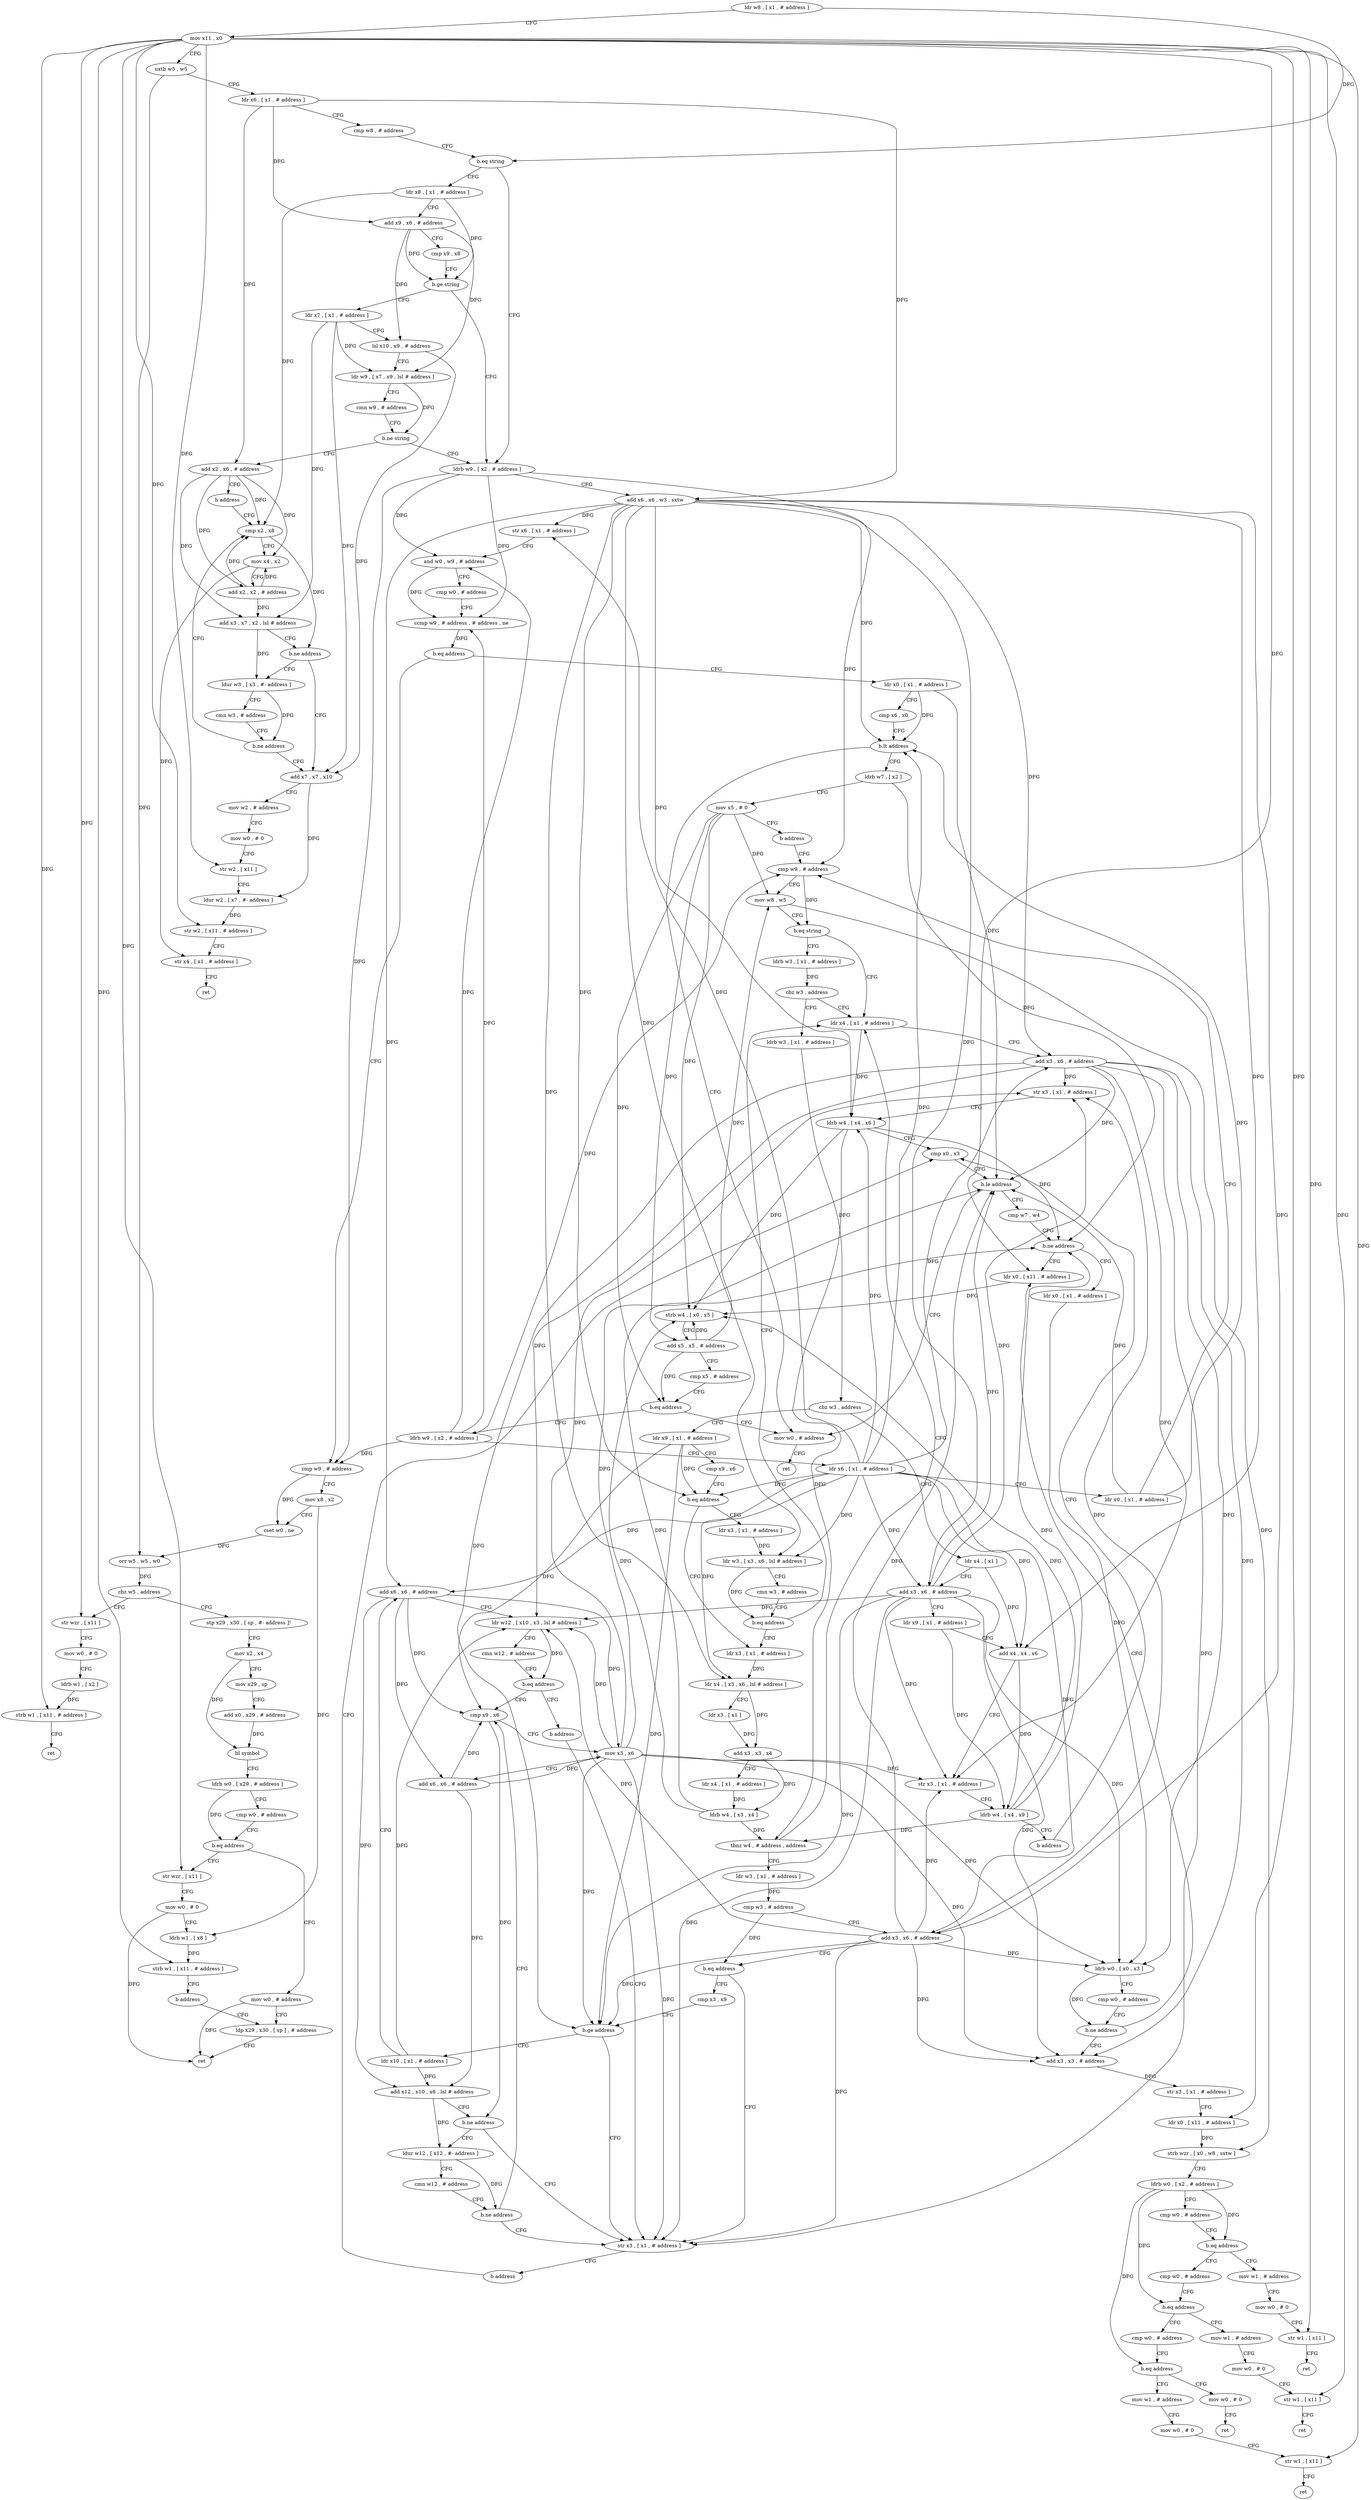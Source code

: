 digraph "func" {
"4358016" [label = "ldr w8 , [ x1 , # address ]" ]
"4358020" [label = "mov x11 , x0" ]
"4358024" [label = "uxtb w5 , w5" ]
"4358028" [label = "ldr x6 , [ x1 , # address ]" ]
"4358032" [label = "cmp w8 , # address" ]
"4358036" [label = "b.eq string" ]
"4358152" [label = "ldrb w9 , [ x2 , # address ]" ]
"4358040" [label = "ldr x8 , [ x1 , # address ]" ]
"4358156" [label = "add x6 , x6 , w3 , sxtw" ]
"4358160" [label = "str x6 , [ x1 , # address ]" ]
"4358164" [label = "and w0 , w9 , # address" ]
"4358168" [label = "cmp w0 , # address" ]
"4358172" [label = "ccmp w9 , # address , # address , ne" ]
"4358176" [label = "b.eq address" ]
"4358220" [label = "ldr x0 , [ x1 , # address ]" ]
"4358180" [label = "cmp w9 , # address" ]
"4358044" [label = "add x9 , x6 , # address" ]
"4358048" [label = "cmp x9 , x8" ]
"4358052" [label = "b.ge string" ]
"4358056" [label = "ldr x7 , [ x1 , # address ]" ]
"4358224" [label = "cmp x6 , x0" ]
"4358228" [label = "b.lt address" ]
"4358304" [label = "ldrb w7 , [ x2 ]" ]
"4358232" [label = "mov w0 , # address" ]
"4358184" [label = "mov x8 , x2" ]
"4358188" [label = "cset w0 , ne" ]
"4358192" [label = "orr w5 , w5 , w0" ]
"4358196" [label = "cbz w5 , address" ]
"4358240" [label = "stp x29 , x30 , [ sp , #- address ]!" ]
"4358200" [label = "str wzr , [ x11 ]" ]
"4358060" [label = "lsl x10 , x9 , # address" ]
"4358064" [label = "ldr w9 , [ x7 , x9 , lsl # address ]" ]
"4358068" [label = "cmn w9 , # address" ]
"4358072" [label = "b.ne string" ]
"4358076" [label = "add x2 , x6 , # address" ]
"4358308" [label = "mov x5 , # 0" ]
"4358312" [label = "b address" ]
"4358352" [label = "cmp w9 , # address" ]
"4358236" [label = "ret" ]
"4358244" [label = "mov x2 , x4" ]
"4358248" [label = "mov x29 , sp" ]
"4358252" [label = "add x0 , x29 , # address" ]
"4358256" [label = "bl symbol" ]
"4358260" [label = "ldrb w0 , [ x29 , # address ]" ]
"4358264" [label = "cmp w0 , # address" ]
"4358268" [label = "b.eq address" ]
"4358284" [label = "str wzr , [ x11 ]" ]
"4358272" [label = "mov w0 , # address" ]
"4358204" [label = "mov w0 , # 0" ]
"4358208" [label = "ldrb w1 , [ x2 ]" ]
"4358212" [label = "strb w1 , [ x11 , # address ]" ]
"4358216" [label = "ret" ]
"4358080" [label = "b address" ]
"4358100" [label = "cmp x2 , x8" ]
"4358356" [label = "mov w8 , w5" ]
"4358360" [label = "b.eq string" ]
"4358464" [label = "ldrb w3 , [ x1 , # address ]" ]
"4358364" [label = "ldr x4 , [ x1 , # address ]" ]
"4358288" [label = "mov w0 , # 0" ]
"4358292" [label = "ldrb w1 , [ x8 ]" ]
"4358296" [label = "strb w1 , [ x11 , # address ]" ]
"4358300" [label = "b address" ]
"4358276" [label = "ldp x29 , x30 , [ sp ] , # address" ]
"4358104" [label = "mov x4 , x2" ]
"4358108" [label = "add x2 , x2 , # address" ]
"4358112" [label = "add x3 , x7 , x2 , lsl # address" ]
"4358116" [label = "b.ne address" ]
"4358088" [label = "ldur w3 , [ x3 , #- address ]" ]
"4358120" [label = "add x7 , x7 , x10" ]
"4358468" [label = "cbz w3 , address" ]
"4358472" [label = "ldrb w3 , [ x1 , # address ]" ]
"4358368" [label = "add x3 , x6 , # address" ]
"4358372" [label = "str x3 , [ x1 , # address ]" ]
"4358376" [label = "ldrb w4 , [ x4 , x6 ]" ]
"4358380" [label = "cmp x0 , x3" ]
"4358280" [label = "ret" ]
"4358092" [label = "cmn w3 , # address" ]
"4358096" [label = "b.ne address" ]
"4358124" [label = "mov w2 , # address" ]
"4358128" [label = "mov w0 , # 0" ]
"4358132" [label = "str w2 , [ x11 ]" ]
"4358136" [label = "ldur w2 , [ x7 , #- address ]" ]
"4358140" [label = "str w2 , [ x11 , # address ]" ]
"4358144" [label = "str x4 , [ x1 , # address ]" ]
"4358148" [label = "ret" ]
"4358476" [label = "cbz w3 , address" ]
"4358624" [label = "ldr x4 , [ x1 ]" ]
"4358480" [label = "ldr x9 , [ x1 , # address ]" ]
"4358388" [label = "cmp w7 , w4" ]
"4358392" [label = "b.ne address" ]
"4358320" [label = "ldr x0 , [ x11 , # address ]" ]
"4358396" [label = "ldr x0 , [ x1 , # address ]" ]
"4358628" [label = "add x3 , x6 , # address" ]
"4358632" [label = "ldr x9 , [ x1 , # address ]" ]
"4358636" [label = "add x4 , x4 , x6" ]
"4358640" [label = "str x3 , [ x1 , # address ]" ]
"4358644" [label = "ldrb w4 , [ x4 , x9 ]" ]
"4358648" [label = "b address" ]
"4358484" [label = "cmp x9 , x6" ]
"4358488" [label = "b.eq address" ]
"4358508" [label = "ldr x3 , [ x1 , # address ]" ]
"4358492" [label = "ldr x3 , [ x1 , # address ]" ]
"4358324" [label = "strb w4 , [ x0 , x5 ]" ]
"4358328" [label = "add x5 , x5 , # address" ]
"4358332" [label = "cmp x5 , # address" ]
"4358336" [label = "b.eq address" ]
"4358340" [label = "ldrb w9 , [ x2 , # address ]" ]
"4358400" [label = "ldrb w0 , [ x0 , x3 ]" ]
"4358404" [label = "cmp w0 , # address" ]
"4358408" [label = "b.ne address" ]
"4358412" [label = "add x3 , x3 , # address" ]
"4358384" [label = "b.le address" ]
"4358512" [label = "ldr x4 , [ x3 , x6 , lsl # address ]" ]
"4358516" [label = "ldr x3 , [ x1 ]" ]
"4358520" [label = "add x3 , x3 , x4" ]
"4358524" [label = "ldr x4 , [ x1 , # address ]" ]
"4358528" [label = "ldrb w4 , [ x3 , x4 ]" ]
"4358532" [label = "tbnz w4 , # address , address" ]
"4358536" [label = "ldr w3 , [ x1 , # address ]" ]
"4358496" [label = "ldr w3 , [ x3 , x6 , lsl # address ]" ]
"4358500" [label = "cmn w3 , # address" ]
"4358504" [label = "b.eq address" ]
"4358344" [label = "ldr x6 , [ x1 , # address ]" ]
"4358348" [label = "ldr x0 , [ x1 , # address ]" ]
"4358416" [label = "str x3 , [ x1 , # address ]" ]
"4358420" [label = "ldr x0 , [ x11 , # address ]" ]
"4358424" [label = "strb wzr , [ x0 , w8 , sxtw ]" ]
"4358428" [label = "ldrb w0 , [ x2 , # address ]" ]
"4358432" [label = "cmp w0 , # address" ]
"4358436" [label = "b.eq address" ]
"4358684" [label = "mov w1 , # address" ]
"4358440" [label = "cmp w0 , # address" ]
"4358540" [label = "cmp w3 , # address" ]
"4358544" [label = "add x3 , x6 , # address" ]
"4358548" [label = "b.eq address" ]
"4358616" [label = "str x3 , [ x1 , # address ]" ]
"4358552" [label = "cmp x3 , x9" ]
"4358688" [label = "mov w0 , # 0" ]
"4358692" [label = "str w1 , [ x11 ]" ]
"4358696" [label = "ret" ]
"4358444" [label = "b.eq address" ]
"4358668" [label = "mov w1 , # address" ]
"4358448" [label = "cmp w0 , # address" ]
"4358620" [label = "b address" ]
"4358556" [label = "b.ge address" ]
"4358560" [label = "ldr x10 , [ x1 , # address ]" ]
"4358672" [label = "mov w0 , # 0" ]
"4358676" [label = "str w1 , [ x11 ]" ]
"4358680" [label = "ret" ]
"4358452" [label = "b.eq address" ]
"4358652" [label = "mov w1 , # address" ]
"4358456" [label = "mov w0 , # 0" ]
"4358564" [label = "add x6 , x6 , # address" ]
"4358568" [label = "ldr w12 , [ x10 , x3 , lsl # address ]" ]
"4358572" [label = "cmn w12 , # address" ]
"4358576" [label = "b.eq address" ]
"4358596" [label = "cmp x9 , x6" ]
"4358580" [label = "b address" ]
"4358656" [label = "mov w0 , # 0" ]
"4358660" [label = "str w1 , [ x11 ]" ]
"4358664" [label = "ret" ]
"4358460" [label = "ret" ]
"4358600" [label = "mov x3 , x6" ]
"4358604" [label = "add x6 , x6 , # address" ]
"4358608" [label = "add x12 , x10 , x6 , lsl # address" ]
"4358612" [label = "b.ne address" ]
"4358584" [label = "ldur w12 , [ x12 , #- address ]" ]
"4358588" [label = "cmn w12 , # address" ]
"4358592" [label = "b.ne address" ]
"4358016" -> "4358020" [ label = "CFG" ]
"4358016" -> "4358036" [ label = "DFG" ]
"4358020" -> "4358024" [ label = "CFG" ]
"4358020" -> "4358132" [ label = "DFG" ]
"4358020" -> "4358140" [ label = "DFG" ]
"4358020" -> "4358200" [ label = "DFG" ]
"4358020" -> "4358212" [ label = "DFG" ]
"4358020" -> "4358284" [ label = "DFG" ]
"4358020" -> "4358296" [ label = "DFG" ]
"4358020" -> "4358320" [ label = "DFG" ]
"4358020" -> "4358420" [ label = "DFG" ]
"4358020" -> "4358692" [ label = "DFG" ]
"4358020" -> "4358676" [ label = "DFG" ]
"4358020" -> "4358660" [ label = "DFG" ]
"4358024" -> "4358028" [ label = "CFG" ]
"4358024" -> "4358192" [ label = "DFG" ]
"4358028" -> "4358032" [ label = "CFG" ]
"4358028" -> "4358156" [ label = "DFG" ]
"4358028" -> "4358044" [ label = "DFG" ]
"4358028" -> "4358076" [ label = "DFG" ]
"4358032" -> "4358036" [ label = "CFG" ]
"4358036" -> "4358152" [ label = "CFG" ]
"4358036" -> "4358040" [ label = "CFG" ]
"4358152" -> "4358156" [ label = "CFG" ]
"4358152" -> "4358164" [ label = "DFG" ]
"4358152" -> "4358172" [ label = "DFG" ]
"4358152" -> "4358180" [ label = "DFG" ]
"4358152" -> "4358352" [ label = "DFG" ]
"4358040" -> "4358044" [ label = "CFG" ]
"4358040" -> "4358052" [ label = "DFG" ]
"4358040" -> "4358100" [ label = "DFG" ]
"4358156" -> "4358160" [ label = "DFG" ]
"4358156" -> "4358228" [ label = "DFG" ]
"4358156" -> "4358368" [ label = "DFG" ]
"4358156" -> "4358376" [ label = "DFG" ]
"4358156" -> "4358628" [ label = "DFG" ]
"4358156" -> "4358636" [ label = "DFG" ]
"4358156" -> "4358488" [ label = "DFG" ]
"4358156" -> "4358512" [ label = "DFG" ]
"4358156" -> "4358496" [ label = "DFG" ]
"4358156" -> "4358544" [ label = "DFG" ]
"4358156" -> "4358564" [ label = "DFG" ]
"4358160" -> "4358164" [ label = "CFG" ]
"4358164" -> "4358168" [ label = "CFG" ]
"4358164" -> "4358172" [ label = "DFG" ]
"4358168" -> "4358172" [ label = "CFG" ]
"4358172" -> "4358176" [ label = "DFG" ]
"4358176" -> "4358220" [ label = "CFG" ]
"4358176" -> "4358180" [ label = "CFG" ]
"4358220" -> "4358224" [ label = "CFG" ]
"4358220" -> "4358228" [ label = "DFG" ]
"4358220" -> "4358384" [ label = "DFG" ]
"4358180" -> "4358184" [ label = "CFG" ]
"4358180" -> "4358188" [ label = "DFG" ]
"4358044" -> "4358048" [ label = "CFG" ]
"4358044" -> "4358052" [ label = "DFG" ]
"4358044" -> "4358060" [ label = "DFG" ]
"4358044" -> "4358064" [ label = "DFG" ]
"4358048" -> "4358052" [ label = "CFG" ]
"4358052" -> "4358152" [ label = "CFG" ]
"4358052" -> "4358056" [ label = "CFG" ]
"4358056" -> "4358060" [ label = "CFG" ]
"4358056" -> "4358064" [ label = "DFG" ]
"4358056" -> "4358112" [ label = "DFG" ]
"4358056" -> "4358120" [ label = "DFG" ]
"4358224" -> "4358228" [ label = "CFG" ]
"4358228" -> "4358304" [ label = "CFG" ]
"4358228" -> "4358232" [ label = "CFG" ]
"4358304" -> "4358308" [ label = "CFG" ]
"4358304" -> "4358392" [ label = "DFG" ]
"4358232" -> "4358236" [ label = "CFG" ]
"4358184" -> "4358188" [ label = "CFG" ]
"4358184" -> "4358292" [ label = "DFG" ]
"4358188" -> "4358192" [ label = "DFG" ]
"4358192" -> "4358196" [ label = "DFG" ]
"4358196" -> "4358240" [ label = "CFG" ]
"4358196" -> "4358200" [ label = "CFG" ]
"4358240" -> "4358244" [ label = "CFG" ]
"4358200" -> "4358204" [ label = "CFG" ]
"4358060" -> "4358064" [ label = "CFG" ]
"4358060" -> "4358120" [ label = "DFG" ]
"4358064" -> "4358068" [ label = "CFG" ]
"4358064" -> "4358072" [ label = "DFG" ]
"4358068" -> "4358072" [ label = "CFG" ]
"4358072" -> "4358152" [ label = "CFG" ]
"4358072" -> "4358076" [ label = "CFG" ]
"4358076" -> "4358080" [ label = "CFG" ]
"4358076" -> "4358100" [ label = "DFG" ]
"4358076" -> "4358104" [ label = "DFG" ]
"4358076" -> "4358108" [ label = "DFG" ]
"4358076" -> "4358112" [ label = "DFG" ]
"4358308" -> "4358312" [ label = "CFG" ]
"4358308" -> "4358356" [ label = "DFG" ]
"4358308" -> "4358324" [ label = "DFG" ]
"4358308" -> "4358328" [ label = "DFG" ]
"4358308" -> "4358336" [ label = "DFG" ]
"4358312" -> "4358352" [ label = "CFG" ]
"4358352" -> "4358356" [ label = "CFG" ]
"4358352" -> "4358360" [ label = "DFG" ]
"4358244" -> "4358248" [ label = "CFG" ]
"4358244" -> "4358256" [ label = "DFG" ]
"4358248" -> "4358252" [ label = "CFG" ]
"4358252" -> "4358256" [ label = "DFG" ]
"4358256" -> "4358260" [ label = "CFG" ]
"4358260" -> "4358264" [ label = "CFG" ]
"4358260" -> "4358268" [ label = "DFG" ]
"4358264" -> "4358268" [ label = "CFG" ]
"4358268" -> "4358284" [ label = "CFG" ]
"4358268" -> "4358272" [ label = "CFG" ]
"4358284" -> "4358288" [ label = "CFG" ]
"4358272" -> "4358276" [ label = "CFG" ]
"4358272" -> "4358280" [ label = "DFG" ]
"4358204" -> "4358208" [ label = "CFG" ]
"4358208" -> "4358212" [ label = "DFG" ]
"4358212" -> "4358216" [ label = "CFG" ]
"4358080" -> "4358100" [ label = "CFG" ]
"4358100" -> "4358104" [ label = "CFG" ]
"4358100" -> "4358116" [ label = "DFG" ]
"4358356" -> "4358360" [ label = "CFG" ]
"4358356" -> "4358424" [ label = "DFG" ]
"4358360" -> "4358464" [ label = "CFG" ]
"4358360" -> "4358364" [ label = "CFG" ]
"4358464" -> "4358468" [ label = "DFG" ]
"4358364" -> "4358368" [ label = "CFG" ]
"4358364" -> "4358376" [ label = "DFG" ]
"4358288" -> "4358292" [ label = "CFG" ]
"4358288" -> "4358280" [ label = "DFG" ]
"4358292" -> "4358296" [ label = "DFG" ]
"4358296" -> "4358300" [ label = "CFG" ]
"4358300" -> "4358276" [ label = "CFG" ]
"4358276" -> "4358280" [ label = "CFG" ]
"4358104" -> "4358108" [ label = "CFG" ]
"4358104" -> "4358144" [ label = "DFG" ]
"4358108" -> "4358112" [ label = "DFG" ]
"4358108" -> "4358104" [ label = "DFG" ]
"4358108" -> "4358100" [ label = "DFG" ]
"4358112" -> "4358116" [ label = "CFG" ]
"4358112" -> "4358088" [ label = "DFG" ]
"4358116" -> "4358088" [ label = "CFG" ]
"4358116" -> "4358120" [ label = "CFG" ]
"4358088" -> "4358092" [ label = "CFG" ]
"4358088" -> "4358096" [ label = "DFG" ]
"4358120" -> "4358124" [ label = "CFG" ]
"4358120" -> "4358136" [ label = "DFG" ]
"4358468" -> "4358364" [ label = "CFG" ]
"4358468" -> "4358472" [ label = "CFG" ]
"4358472" -> "4358476" [ label = "DFG" ]
"4358368" -> "4358372" [ label = "DFG" ]
"4358368" -> "4358384" [ label = "DFG" ]
"4358368" -> "4358640" [ label = "DFG" ]
"4358368" -> "4358400" [ label = "DFG" ]
"4358368" -> "4358412" [ label = "DFG" ]
"4358368" -> "4358616" [ label = "DFG" ]
"4358368" -> "4358556" [ label = "DFG" ]
"4358368" -> "4358568" [ label = "DFG" ]
"4358372" -> "4358376" [ label = "CFG" ]
"4358376" -> "4358380" [ label = "CFG" ]
"4358376" -> "4358392" [ label = "DFG" ]
"4358376" -> "4358532" [ label = "DFG" ]
"4358376" -> "4358324" [ label = "DFG" ]
"4358380" -> "4358384" [ label = "CFG" ]
"4358092" -> "4358096" [ label = "CFG" ]
"4358096" -> "4358120" [ label = "CFG" ]
"4358096" -> "4358100" [ label = "CFG" ]
"4358124" -> "4358128" [ label = "CFG" ]
"4358128" -> "4358132" [ label = "CFG" ]
"4358132" -> "4358136" [ label = "CFG" ]
"4358136" -> "4358140" [ label = "DFG" ]
"4358140" -> "4358144" [ label = "CFG" ]
"4358144" -> "4358148" [ label = "CFG" ]
"4358476" -> "4358624" [ label = "CFG" ]
"4358476" -> "4358480" [ label = "CFG" ]
"4358624" -> "4358628" [ label = "CFG" ]
"4358624" -> "4358636" [ label = "DFG" ]
"4358480" -> "4358484" [ label = "CFG" ]
"4358480" -> "4358488" [ label = "DFG" ]
"4358480" -> "4358556" [ label = "DFG" ]
"4358480" -> "4358596" [ label = "DFG" ]
"4358388" -> "4358392" [ label = "CFG" ]
"4358392" -> "4358320" [ label = "CFG" ]
"4358392" -> "4358396" [ label = "CFG" ]
"4358320" -> "4358324" [ label = "DFG" ]
"4358396" -> "4358400" [ label = "DFG" ]
"4358628" -> "4358632" [ label = "CFG" ]
"4358628" -> "4358372" [ label = "DFG" ]
"4358628" -> "4358384" [ label = "DFG" ]
"4358628" -> "4358640" [ label = "DFG" ]
"4358628" -> "4358400" [ label = "DFG" ]
"4358628" -> "4358412" [ label = "DFG" ]
"4358628" -> "4358616" [ label = "DFG" ]
"4358628" -> "4358556" [ label = "DFG" ]
"4358628" -> "4358568" [ label = "DFG" ]
"4358632" -> "4358636" [ label = "CFG" ]
"4358632" -> "4358644" [ label = "DFG" ]
"4358636" -> "4358640" [ label = "CFG" ]
"4358636" -> "4358644" [ label = "DFG" ]
"4358640" -> "4358644" [ label = "CFG" ]
"4358644" -> "4358648" [ label = "CFG" ]
"4358644" -> "4358392" [ label = "DFG" ]
"4358644" -> "4358532" [ label = "DFG" ]
"4358644" -> "4358324" [ label = "DFG" ]
"4358648" -> "4358380" [ label = "CFG" ]
"4358484" -> "4358488" [ label = "CFG" ]
"4358488" -> "4358508" [ label = "CFG" ]
"4358488" -> "4358492" [ label = "CFG" ]
"4358508" -> "4358512" [ label = "DFG" ]
"4358492" -> "4358496" [ label = "DFG" ]
"4358324" -> "4358328" [ label = "CFG" ]
"4358328" -> "4358332" [ label = "CFG" ]
"4358328" -> "4358356" [ label = "DFG" ]
"4358328" -> "4358324" [ label = "DFG" ]
"4358328" -> "4358336" [ label = "DFG" ]
"4358332" -> "4358336" [ label = "CFG" ]
"4358336" -> "4358232" [ label = "CFG" ]
"4358336" -> "4358340" [ label = "CFG" ]
"4358340" -> "4358344" [ label = "CFG" ]
"4358340" -> "4358164" [ label = "DFG" ]
"4358340" -> "4358172" [ label = "DFG" ]
"4358340" -> "4358180" [ label = "DFG" ]
"4358340" -> "4358352" [ label = "DFG" ]
"4358400" -> "4358404" [ label = "CFG" ]
"4358400" -> "4358408" [ label = "DFG" ]
"4358404" -> "4358408" [ label = "CFG" ]
"4358408" -> "4358320" [ label = "CFG" ]
"4358408" -> "4358412" [ label = "CFG" ]
"4358412" -> "4358416" [ label = "DFG" ]
"4358384" -> "4358232" [ label = "CFG" ]
"4358384" -> "4358388" [ label = "CFG" ]
"4358512" -> "4358516" [ label = "CFG" ]
"4358512" -> "4358520" [ label = "DFG" ]
"4358516" -> "4358520" [ label = "DFG" ]
"4358520" -> "4358524" [ label = "CFG" ]
"4358520" -> "4358528" [ label = "DFG" ]
"4358524" -> "4358528" [ label = "DFG" ]
"4358528" -> "4358532" [ label = "DFG" ]
"4358528" -> "4358392" [ label = "DFG" ]
"4358528" -> "4358324" [ label = "DFG" ]
"4358532" -> "4358364" [ label = "CFG" ]
"4358532" -> "4358536" [ label = "CFG" ]
"4358536" -> "4358540" [ label = "DFG" ]
"4358496" -> "4358500" [ label = "CFG" ]
"4358496" -> "4358504" [ label = "DFG" ]
"4358500" -> "4358504" [ label = "CFG" ]
"4358504" -> "4358364" [ label = "CFG" ]
"4358504" -> "4358508" [ label = "CFG" ]
"4358344" -> "4358348" [ label = "CFG" ]
"4358344" -> "4358160" [ label = "DFG" ]
"4358344" -> "4358368" [ label = "DFG" ]
"4358344" -> "4358376" [ label = "DFG" ]
"4358344" -> "4358628" [ label = "DFG" ]
"4358344" -> "4358636" [ label = "DFG" ]
"4358344" -> "4358488" [ label = "DFG" ]
"4358344" -> "4358512" [ label = "DFG" ]
"4358344" -> "4358496" [ label = "DFG" ]
"4358344" -> "4358544" [ label = "DFG" ]
"4358344" -> "4358228" [ label = "DFG" ]
"4358344" -> "4358564" [ label = "DFG" ]
"4358348" -> "4358352" [ label = "CFG" ]
"4358348" -> "4358228" [ label = "DFG" ]
"4358348" -> "4358384" [ label = "DFG" ]
"4358416" -> "4358420" [ label = "CFG" ]
"4358420" -> "4358424" [ label = "DFG" ]
"4358424" -> "4358428" [ label = "CFG" ]
"4358428" -> "4358432" [ label = "CFG" ]
"4358428" -> "4358436" [ label = "DFG" ]
"4358428" -> "4358444" [ label = "DFG" ]
"4358428" -> "4358452" [ label = "DFG" ]
"4358432" -> "4358436" [ label = "CFG" ]
"4358436" -> "4358684" [ label = "CFG" ]
"4358436" -> "4358440" [ label = "CFG" ]
"4358684" -> "4358688" [ label = "CFG" ]
"4358440" -> "4358444" [ label = "CFG" ]
"4358540" -> "4358544" [ label = "CFG" ]
"4358540" -> "4358548" [ label = "DFG" ]
"4358544" -> "4358548" [ label = "CFG" ]
"4358544" -> "4358372" [ label = "DFG" ]
"4358544" -> "4358384" [ label = "DFG" ]
"4358544" -> "4358640" [ label = "DFG" ]
"4358544" -> "4358400" [ label = "DFG" ]
"4358544" -> "4358412" [ label = "DFG" ]
"4358544" -> "4358616" [ label = "DFG" ]
"4358544" -> "4358556" [ label = "DFG" ]
"4358544" -> "4358568" [ label = "DFG" ]
"4358548" -> "4358616" [ label = "CFG" ]
"4358548" -> "4358552" [ label = "CFG" ]
"4358616" -> "4358620" [ label = "CFG" ]
"4358552" -> "4358556" [ label = "CFG" ]
"4358688" -> "4358692" [ label = "CFG" ]
"4358692" -> "4358696" [ label = "CFG" ]
"4358444" -> "4358668" [ label = "CFG" ]
"4358444" -> "4358448" [ label = "CFG" ]
"4358668" -> "4358672" [ label = "CFG" ]
"4358448" -> "4358452" [ label = "CFG" ]
"4358620" -> "4358380" [ label = "CFG" ]
"4358556" -> "4358616" [ label = "CFG" ]
"4358556" -> "4358560" [ label = "CFG" ]
"4358560" -> "4358564" [ label = "CFG" ]
"4358560" -> "4358568" [ label = "DFG" ]
"4358560" -> "4358608" [ label = "DFG" ]
"4358672" -> "4358676" [ label = "CFG" ]
"4358676" -> "4358680" [ label = "CFG" ]
"4358452" -> "4358652" [ label = "CFG" ]
"4358452" -> "4358456" [ label = "CFG" ]
"4358652" -> "4358656" [ label = "CFG" ]
"4358456" -> "4358460" [ label = "CFG" ]
"4358564" -> "4358568" [ label = "CFG" ]
"4358564" -> "4358596" [ label = "DFG" ]
"4358564" -> "4358600" [ label = "DFG" ]
"4358564" -> "4358604" [ label = "DFG" ]
"4358564" -> "4358608" [ label = "DFG" ]
"4358568" -> "4358572" [ label = "CFG" ]
"4358568" -> "4358576" [ label = "DFG" ]
"4358572" -> "4358576" [ label = "CFG" ]
"4358576" -> "4358596" [ label = "CFG" ]
"4358576" -> "4358580" [ label = "CFG" ]
"4358596" -> "4358600" [ label = "CFG" ]
"4358596" -> "4358612" [ label = "DFG" ]
"4358580" -> "4358616" [ label = "CFG" ]
"4358656" -> "4358660" [ label = "CFG" ]
"4358660" -> "4358664" [ label = "CFG" ]
"4358600" -> "4358604" [ label = "CFG" ]
"4358600" -> "4358372" [ label = "DFG" ]
"4358600" -> "4358384" [ label = "DFG" ]
"4358600" -> "4358640" [ label = "DFG" ]
"4358600" -> "4358400" [ label = "DFG" ]
"4358600" -> "4358412" [ label = "DFG" ]
"4358600" -> "4358616" [ label = "DFG" ]
"4358600" -> "4358568" [ label = "DFG" ]
"4358600" -> "4358556" [ label = "DFG" ]
"4358604" -> "4358608" [ label = "DFG" ]
"4358604" -> "4358596" [ label = "DFG" ]
"4358604" -> "4358600" [ label = "DFG" ]
"4358608" -> "4358612" [ label = "CFG" ]
"4358608" -> "4358584" [ label = "DFG" ]
"4358612" -> "4358584" [ label = "CFG" ]
"4358612" -> "4358616" [ label = "CFG" ]
"4358584" -> "4358588" [ label = "CFG" ]
"4358584" -> "4358592" [ label = "DFG" ]
"4358588" -> "4358592" [ label = "CFG" ]
"4358592" -> "4358616" [ label = "CFG" ]
"4358592" -> "4358596" [ label = "CFG" ]
}
